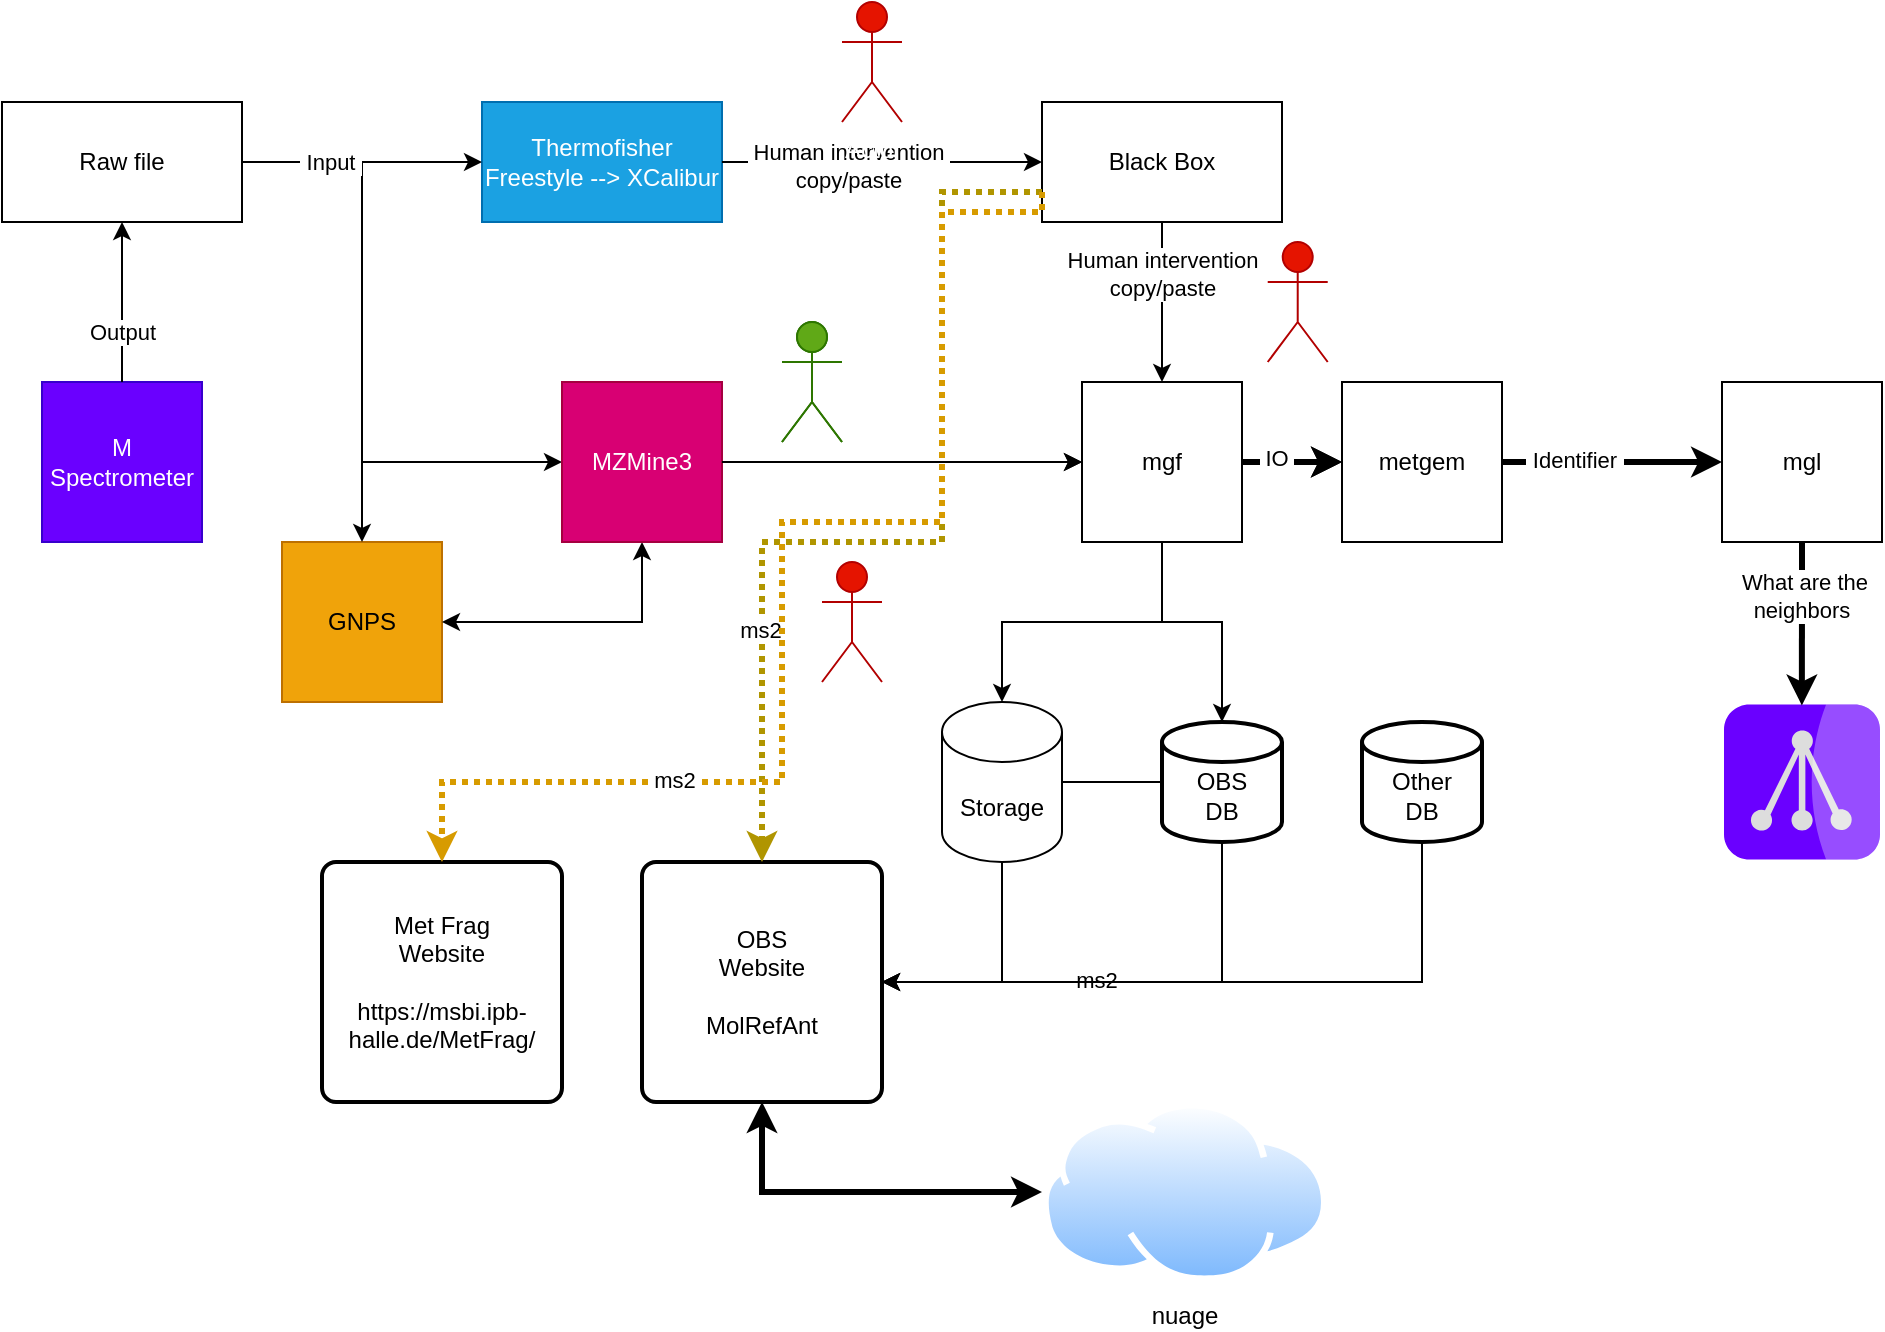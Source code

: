 <mxfile version="20.5.3" type="embed"><diagram id="8NlTprRxcz7c-klF8SXv" name="Page-1"><mxGraphModel dx="717" dy="380" grid="1" gridSize="10" guides="1" tooltips="1" connect="1" arrows="1" fold="1" page="1" pageScale="1" pageWidth="850" pageHeight="1100" math="0" shadow="0"><root><mxCell id="0"/><mxCell id="1" parent="0"/><mxCell id="2" value="M&lt;br&gt;Spectrometer" style="whiteSpace=wrap;html=1;aspect=fixed;fillColor=#6a00ff;fontColor=#ffffff;strokeColor=#3700CC;" parent="1" vertex="1"><mxGeometry x="60" y="200" width="80" height="80" as="geometry"/></mxCell><mxCell id="3" value="MZMine3" style="whiteSpace=wrap;html=1;aspect=fixed;fillColor=#d80073;fontColor=#ffffff;strokeColor=#A50040;" parent="1" vertex="1"><mxGeometry x="320" y="200" width="80" height="80" as="geometry"/></mxCell><mxCell id="4" value="Raw file" style="rounded=0;whiteSpace=wrap;html=1;" parent="1" vertex="1"><mxGeometry x="40" y="60" width="120" height="60" as="geometry"/></mxCell><mxCell id="6" value="" style="edgeStyle=segmentEdgeStyle;endArrow=classic;html=1;rounded=0;exitX=1;exitY=0.5;exitDx=0;exitDy=0;entryX=0;entryY=0.5;entryDx=0;entryDy=0;" parent="1" source="4" target="3" edge="1"><mxGeometry width="50" height="50" relative="1" as="geometry"><mxPoint x="500" y="310" as="sourcePoint"/><mxPoint x="260" y="170" as="targetPoint"/><Array as="points"><mxPoint x="220" y="90"/><mxPoint x="220" y="240"/></Array></mxGeometry></mxCell><mxCell id="7" value="" style="edgeStyle=segmentEdgeStyle;endArrow=classic;html=1;rounded=0;exitX=0.5;exitY=0;exitDx=0;exitDy=0;entryX=0.5;entryY=1;entryDx=0;entryDy=0;" parent="1" source="2" target="4" edge="1"><mxGeometry width="50" height="50" relative="1" as="geometry"><mxPoint x="420" y="340" as="sourcePoint"/><mxPoint x="470" y="290" as="targetPoint"/></mxGeometry></mxCell><mxCell id="16" value="&amp;nbsp;Output&amp;nbsp;" style="edgeLabel;html=1;align=center;verticalAlign=middle;resizable=0;points=[];" parent="7" vertex="1" connectable="0"><mxGeometry x="-0.375" relative="1" as="geometry"><mxPoint as="offset"/></mxGeometry></mxCell><mxCell id="8" value="GNPS" style="whiteSpace=wrap;html=1;aspect=fixed;fillColor=#f0a30a;fontColor=#000000;strokeColor=#BD7000;" parent="1" vertex="1"><mxGeometry x="180" y="280" width="80" height="80" as="geometry"/></mxCell><mxCell id="9" value="" style="edgeStyle=segmentEdgeStyle;endArrow=classic;html=1;rounded=0;exitX=0.5;exitY=1;exitDx=0;exitDy=0;startArrow=classic;startFill=1;entryX=1;entryY=0.5;entryDx=0;entryDy=0;" parent="1" source="3" target="8" edge="1"><mxGeometry width="50" height="50" relative="1" as="geometry"><mxPoint x="420" y="340" as="sourcePoint"/><mxPoint x="220" y="270" as="targetPoint"/><Array as="points"><mxPoint x="360" y="320"/></Array></mxGeometry></mxCell><mxCell id="10" value="Thermofisher&lt;br&gt;Freestyle --&amp;gt; XCalibur" style="rounded=0;whiteSpace=wrap;html=1;fillColor=#1ba1e2;fontColor=#ffffff;strokeColor=#006EAF;" parent="1" vertex="1"><mxGeometry x="280" y="60" width="120" height="60" as="geometry"/></mxCell><mxCell id="11" value="" style="edgeStyle=segmentEdgeStyle;endArrow=classic;html=1;rounded=0;entryX=0;entryY=0.5;entryDx=0;entryDy=0;exitX=1;exitY=0.5;exitDx=0;exitDy=0;" parent="1" source="4" target="10" edge="1"><mxGeometry width="50" height="50" relative="1" as="geometry"><mxPoint x="440" y="210" as="sourcePoint"/><mxPoint x="640" y="355" as="targetPoint"/><Array as="points"><mxPoint x="220" y="90"/><mxPoint x="220" y="90"/></Array></mxGeometry></mxCell><mxCell id="13" value="" style="edgeStyle=segmentEdgeStyle;endArrow=classic;html=1;rounded=0;exitX=1;exitY=0.5;exitDx=0;exitDy=0;entryX=0.5;entryY=0;entryDx=0;entryDy=0;" parent="1" source="4" target="8" edge="1"><mxGeometry width="50" height="50" relative="1" as="geometry"><mxPoint x="290" y="200" as="sourcePoint"/><mxPoint x="180" y="210" as="targetPoint"/><Array as="points"><mxPoint x="220" y="90"/></Array></mxGeometry></mxCell><mxCell id="15" value="&amp;nbsp;Input&amp;nbsp;" style="edgeLabel;html=1;align=center;verticalAlign=middle;resizable=0;points=[];" parent="13" vertex="1" connectable="0"><mxGeometry x="-0.647" relative="1" as="geometry"><mxPoint as="offset"/></mxGeometry></mxCell><mxCell id="17" value="Black Box" style="rounded=0;whiteSpace=wrap;html=1;" parent="1" vertex="1"><mxGeometry x="560" y="60" width="120" height="60" as="geometry"/></mxCell><mxCell id="18" value="" style="edgeStyle=segmentEdgeStyle;endArrow=classic;html=1;rounded=0;entryX=0;entryY=0.5;entryDx=0;entryDy=0;exitX=1;exitY=0.5;exitDx=0;exitDy=0;" parent="1" source="10" target="17" edge="1"><mxGeometry width="50" height="50" relative="1" as="geometry"><mxPoint x="410" y="190" as="sourcePoint"/><mxPoint x="530" y="190" as="targetPoint"/><Array as="points"><mxPoint x="450" y="90"/><mxPoint x="450" y="90"/></Array></mxGeometry></mxCell><mxCell id="19" value="&amp;nbsp;Human intervention&amp;nbsp;&lt;br&gt;copy/paste" style="edgeLabel;html=1;align=center;verticalAlign=middle;resizable=0;points=[];" parent="18" vertex="1" connectable="0"><mxGeometry x="-0.21" y="-2" relative="1" as="geometry"><mxPoint as="offset"/></mxGeometry></mxCell><mxCell id="20" value="mgf" style="whiteSpace=wrap;html=1;aspect=fixed;" parent="1" vertex="1"><mxGeometry x="580" y="200" width="80" height="80" as="geometry"/></mxCell><mxCell id="21" value="" style="edgeStyle=segmentEdgeStyle;endArrow=classic;html=1;rounded=0;exitX=1;exitY=0.5;exitDx=0;exitDy=0;entryX=0;entryY=0.5;entryDx=0;entryDy=0;" parent="1" source="3" target="20" edge="1"><mxGeometry width="50" height="50" relative="1" as="geometry"><mxPoint x="400" y="250" as="sourcePoint"/><mxPoint x="450" y="200" as="targetPoint"/><Array as="points"><mxPoint x="530" y="240"/><mxPoint x="530" y="240"/></Array></mxGeometry></mxCell><mxCell id="22" value="" style="edgeStyle=segmentEdgeStyle;endArrow=classic;html=1;rounded=0;exitX=0.5;exitY=1;exitDx=0;exitDy=0;entryX=0.5;entryY=0;entryDx=0;entryDy=0;" parent="1" source="17" target="20" edge="1"><mxGeometry width="50" height="50" relative="1" as="geometry"><mxPoint x="400" y="290" as="sourcePoint"/><mxPoint x="450" y="240" as="targetPoint"/></mxGeometry></mxCell><mxCell id="26" value="&amp;nbsp;Human intervention&amp;nbsp;&lt;br&gt;copy/paste" style="edgeLabel;html=1;align=center;verticalAlign=middle;resizable=0;points=[];" parent="22" vertex="1" connectable="0"><mxGeometry x="-0.358" relative="1" as="geometry"><mxPoint as="offset"/></mxGeometry></mxCell><mxCell id="23" value="Storage" style="shape=cylinder3;whiteSpace=wrap;html=1;boundedLbl=1;backgroundOutline=1;size=15;" parent="1" vertex="1"><mxGeometry x="510" y="360" width="60" height="80" as="geometry"/></mxCell><mxCell id="25" value="&lt;br&gt;OBS&lt;br&gt;DB" style="strokeWidth=2;html=1;shape=mxgraph.flowchart.database;whiteSpace=wrap;" parent="1" vertex="1"><mxGeometry x="620" y="370" width="60" height="60" as="geometry"/></mxCell><mxCell id="27" value="OBS&lt;br&gt;Website&lt;br&gt;&lt;br&gt;MolRefAnt" style="rounded=1;whiteSpace=wrap;html=1;absoluteArcSize=1;arcSize=14;strokeWidth=2;" parent="1" vertex="1"><mxGeometry x="360" y="440" width="120" height="120" as="geometry"/></mxCell><mxCell id="28" value="" style="edgeStyle=segmentEdgeStyle;endArrow=classic;html=1;rounded=0;exitX=0.5;exitY=1;exitDx=0;exitDy=0;entryX=0.5;entryY=0;entryDx=0;entryDy=0;entryPerimeter=0;" parent="1" source="20" target="23" edge="1"><mxGeometry width="50" height="50" relative="1" as="geometry"><mxPoint x="280" y="390" as="sourcePoint"/><mxPoint x="330" y="340" as="targetPoint"/><Array as="points"><mxPoint x="620" y="320"/><mxPoint x="540" y="320"/></Array></mxGeometry></mxCell><mxCell id="29" value="" style="edgeStyle=segmentEdgeStyle;endArrow=classic;html=1;rounded=0;exitX=0.5;exitY=1;exitDx=0;exitDy=0;entryX=0.5;entryY=0;entryDx=0;entryDy=0;entryPerimeter=0;" parent="1" source="20" target="25" edge="1"><mxGeometry width="50" height="50" relative="1" as="geometry"><mxPoint x="280" y="390" as="sourcePoint"/><mxPoint x="330" y="340" as="targetPoint"/><Array as="points"><mxPoint x="620" y="320"/><mxPoint x="650" y="320"/></Array></mxGeometry></mxCell><mxCell id="30" value="&lt;br&gt;Other&lt;br&gt;DB" style="strokeWidth=2;html=1;shape=mxgraph.flowchart.database;whiteSpace=wrap;" parent="1" vertex="1"><mxGeometry x="720" y="370" width="60" height="60" as="geometry"/></mxCell><mxCell id="31" value="" style="edgeStyle=segmentEdgeStyle;endArrow=classic;html=1;rounded=0;exitX=0.5;exitY=1;exitDx=0;exitDy=0;entryX=1;entryY=0.5;entryDx=0;entryDy=0;exitPerimeter=0;" parent="1" source="23" target="27" edge="1"><mxGeometry width="50" height="50" relative="1" as="geometry"><mxPoint x="630" y="442" as="sourcePoint"/><mxPoint x="550" y="522" as="targetPoint"/><Array as="points"><mxPoint x="540" y="500"/></Array></mxGeometry></mxCell><mxCell id="32" value="" style="edgeStyle=segmentEdgeStyle;endArrow=classic;html=1;rounded=0;exitX=0.5;exitY=1;exitDx=0;exitDy=0;entryX=1;entryY=0.5;entryDx=0;entryDy=0;exitPerimeter=0;" parent="1" source="25" target="27" edge="1"><mxGeometry width="50" height="50" relative="1" as="geometry"><mxPoint x="630" y="442" as="sourcePoint"/><mxPoint x="660" y="522" as="targetPoint"/><Array as="points"><mxPoint x="650" y="500"/></Array></mxGeometry></mxCell><mxCell id="37" value="ms2" style="edgeLabel;html=1;align=center;verticalAlign=middle;resizable=0;points=[];" parent="32" vertex="1" connectable="0"><mxGeometry x="0.112" y="-1" relative="1" as="geometry"><mxPoint as="offset"/></mxGeometry></mxCell><mxCell id="33" value="" style="edgeStyle=segmentEdgeStyle;endArrow=none;html=1;rounded=0;exitX=1;exitY=0.5;exitDx=0;exitDy=0;exitPerimeter=0;entryX=0;entryY=0.5;entryDx=0;entryDy=0;entryPerimeter=0;endFill=0;" parent="1" source="23" target="25" edge="1"><mxGeometry width="50" height="50" relative="1" as="geometry"><mxPoint x="280" y="380" as="sourcePoint"/><mxPoint x="330" y="330" as="targetPoint"/></mxGeometry></mxCell><mxCell id="34" value="" style="edgeStyle=segmentEdgeStyle;endArrow=classic;html=1;rounded=0;exitX=0.5;exitY=1;exitDx=0;exitDy=0;exitPerimeter=0;entryX=1;entryY=0.5;entryDx=0;entryDy=0;" parent="1" source="30" target="27" edge="1"><mxGeometry width="50" height="50" relative="1" as="geometry"><mxPoint x="660" y="440" as="sourcePoint"/><mxPoint x="480" y="500" as="targetPoint"/><Array as="points"><mxPoint x="750" y="500"/></Array></mxGeometry></mxCell><mxCell id="35" value="" style="edgeStyle=segmentEdgeStyle;endArrow=classic;html=1;rounded=0;exitX=0;exitY=0.75;exitDx=0;exitDy=0;entryX=0.5;entryY=0;entryDx=0;entryDy=0;fillColor=#e3c800;strokeColor=#B09500;strokeWidth=3;dashed=1;dashPattern=1 1;" parent="1" source="17" target="27" edge="1"><mxGeometry width="50" height="50" relative="1" as="geometry"><mxPoint x="440" y="390" as="sourcePoint"/><mxPoint x="490" y="340" as="targetPoint"/><Array as="points"><mxPoint x="510" y="105"/><mxPoint x="510" y="280"/><mxPoint x="420" y="280"/></Array></mxGeometry></mxCell><mxCell id="36" value="ms2" style="edgeLabel;html=1;align=center;verticalAlign=middle;resizable=0;points=[];" parent="35" vertex="1" connectable="0"><mxGeometry x="0.509" y="-1" relative="1" as="geometry"><mxPoint as="offset"/></mxGeometry></mxCell><mxCell id="38" value="Met Frag&lt;br&gt;Website&lt;br&gt;&lt;br&gt;https://msbi.ipb-halle.de/MetFrag/" style="rounded=1;whiteSpace=wrap;html=1;absoluteArcSize=1;arcSize=14;strokeWidth=2;" parent="1" vertex="1"><mxGeometry x="200" y="440" width="120" height="120" as="geometry"/></mxCell><mxCell id="39" value="" style="edgeStyle=segmentEdgeStyle;endArrow=classic;html=1;rounded=0;exitX=0;exitY=0.75;exitDx=0;exitDy=0;entryX=0.5;entryY=0;entryDx=0;entryDy=0;fillColor=#ffcd28;strokeColor=#d79b00;strokeWidth=3;dashed=1;dashPattern=1 1;gradientColor=#ffa500;" parent="1" source="17" target="38" edge="1"><mxGeometry width="50" height="50" relative="1" as="geometry"><mxPoint x="570" y="115" as="sourcePoint"/><mxPoint x="430" y="450" as="targetPoint"/><Array as="points"><mxPoint x="560" y="115"/><mxPoint x="510" y="115"/><mxPoint x="510" y="270"/><mxPoint x="430" y="270"/><mxPoint x="430" y="400"/><mxPoint x="260" y="400"/></Array></mxGeometry></mxCell><mxCell id="40" value="ms2" style="edgeLabel;html=1;align=center;verticalAlign=middle;resizable=0;points=[];" parent="39" vertex="1" connectable="0"><mxGeometry x="0.509" y="-1" relative="1" as="geometry"><mxPoint as="offset"/></mxGeometry></mxCell><mxCell id="41" value="nuage" style="aspect=fixed;perimeter=ellipsePerimeter;html=1;align=center;shadow=0;dashed=0;spacingTop=3;image;image=img/lib/active_directory/internet_cloud.svg;" parent="1" vertex="1"><mxGeometry x="560" y="560" width="142.86" height="90" as="geometry"/></mxCell><mxCell id="42" value="" style="edgeStyle=segmentEdgeStyle;endArrow=classic;html=1;rounded=0;strokeWidth=3;exitX=0.5;exitY=1;exitDx=0;exitDy=0;entryX=0;entryY=0.5;entryDx=0;entryDy=0;startArrow=classic;startFill=1;" parent="1" source="27" target="41" edge="1"><mxGeometry width="50" height="50" relative="1" as="geometry"><mxPoint x="360" y="520" as="sourcePoint"/><mxPoint x="410" y="470" as="targetPoint"/><Array as="points"><mxPoint x="420" y="605"/></Array></mxGeometry></mxCell><mxCell id="43" value="mgl" style="whiteSpace=wrap;html=1;aspect=fixed;" parent="1" vertex="1"><mxGeometry x="900" y="200" width="80" height="80" as="geometry"/></mxCell><mxCell id="44" value="metgem" style="whiteSpace=wrap;html=1;aspect=fixed;" parent="1" vertex="1"><mxGeometry x="710" y="200" width="80" height="80" as="geometry"/></mxCell><mxCell id="45" value="" style="edgeStyle=segmentEdgeStyle;endArrow=classic;html=1;rounded=0;strokeWidth=3;exitX=1;exitY=0.5;exitDx=0;exitDy=0;entryX=0;entryY=0.5;entryDx=0;entryDy=0;" parent="1" source="20" target="44" edge="1"><mxGeometry width="50" height="50" relative="1" as="geometry"><mxPoint x="630" y="340" as="sourcePoint"/><mxPoint x="680" y="290" as="targetPoint"/></mxGeometry></mxCell><mxCell id="51" value="&amp;nbsp;IO&amp;nbsp;" style="edgeLabel;html=1;align=center;verticalAlign=middle;resizable=0;points=[];" parent="45" vertex="1" connectable="0"><mxGeometry x="-0.328" y="2" relative="1" as="geometry"><mxPoint as="offset"/></mxGeometry></mxCell><mxCell id="46" value="" style="edgeStyle=segmentEdgeStyle;endArrow=classic;html=1;rounded=0;strokeWidth=3;exitX=1;exitY=0.5;exitDx=0;exitDy=0;entryX=0;entryY=0.5;entryDx=0;entryDy=0;" parent="1" source="44" target="43" edge="1"><mxGeometry width="50" height="50" relative="1" as="geometry"><mxPoint x="670" y="250" as="sourcePoint"/><mxPoint x="720" y="250" as="targetPoint"/></mxGeometry></mxCell><mxCell id="50" value="&amp;nbsp;Identifier&amp;nbsp;" style="edgeLabel;html=1;align=center;verticalAlign=middle;resizable=0;points=[];" parent="46" vertex="1" connectable="0"><mxGeometry x="-0.343" y="1" relative="1" as="geometry"><mxPoint as="offset"/></mxGeometry></mxCell><mxCell id="47" value="Actor" style="shape=umlActor;verticalLabelPosition=bottom;verticalAlign=top;html=1;outlineConnect=0;fillColor=#e51400;fontColor=#ffffff;strokeColor=#B20000;" parent="1" vertex="1"><mxGeometry x="672.86" y="130" width="30" height="60" as="geometry"/></mxCell><mxCell id="48" value="Actor" style="shape=umlActor;verticalLabelPosition=bottom;verticalAlign=top;html=1;outlineConnect=0;fillColor=#e51400;fontColor=#ffffff;strokeColor=#B20000;" parent="1" vertex="1"><mxGeometry x="460" y="10" width="30" height="60" as="geometry"/></mxCell><mxCell id="49" value="Actor" style="shape=umlActor;verticalLabelPosition=bottom;verticalAlign=top;html=1;outlineConnect=0;fillColor=#e51400;fontColor=#ffffff;strokeColor=#B20000;" parent="1" vertex="1"><mxGeometry x="450" y="290" width="30" height="60" as="geometry"/></mxCell><mxCell id="52" value="" style="verticalLabelPosition=bottom;sketch=0;aspect=fixed;html=1;verticalAlign=top;strokeColor=#3700CC;align=center;outlineConnect=0;shape=mxgraph.citrix.role_appcontroller;fillColor=#6a00ff;gradientDirection=south;rotation=90;fontColor=#ffffff;" parent="1" vertex="1"><mxGeometry x="901" y="361" width="78" height="78" as="geometry"/></mxCell><mxCell id="53" value="" style="edgeStyle=segmentEdgeStyle;endArrow=classic;html=1;rounded=0;strokeWidth=3;exitX=0.5;exitY=1;exitDx=0;exitDy=0;entryX=0.009;entryY=0.501;entryDx=0;entryDy=0;entryPerimeter=0;" parent="1" source="43" target="52" edge="1"><mxGeometry width="50" height="50" relative="1" as="geometry"><mxPoint x="800" y="250" as="sourcePoint"/><mxPoint x="910" y="250" as="targetPoint"/></mxGeometry></mxCell><mxCell id="54" value="What are the&lt;br&gt;neighbors&amp;nbsp;" style="edgeLabel;html=1;align=center;verticalAlign=middle;resizable=0;points=[];" parent="53" vertex="1" connectable="0"><mxGeometry x="-0.343" y="1" relative="1" as="geometry"><mxPoint as="offset"/></mxGeometry></mxCell><mxCell id="55" value="Actor" style="shape=umlActor;verticalLabelPosition=bottom;verticalAlign=top;html=1;outlineConnect=0;fillColor=#60a917;fontColor=#ffffff;strokeColor=#2D7600;" parent="1" vertex="1"><mxGeometry x="430" y="170" width="30" height="60" as="geometry"/></mxCell><mxCell id="58" value="MZMine3" style="whiteSpace=wrap;html=1;aspect=fixed;fillColor=#d80073;fontColor=#ffffff;strokeColor=#A50040;" vertex="1" parent="1"><mxGeometry x="320" y="200" width="80" height="80" as="geometry"/></mxCell><mxCell id="59" value="Actor" style="shape=umlActor;verticalLabelPosition=bottom;verticalAlign=top;html=1;outlineConnect=0;fillColor=#60a917;fontColor=#ffffff;strokeColor=#2D7600;" vertex="1" parent="1"><mxGeometry x="430" y="170" width="30" height="60" as="geometry"/></mxCell><mxCell id="60" value="" style="edgeStyle=segmentEdgeStyle;endArrow=classic;html=1;rounded=0;exitX=1;exitY=0.5;exitDx=0;exitDy=0;entryX=0;entryY=0.5;entryDx=0;entryDy=0;" edge="1" source="58" target="61" parent="1"><mxGeometry width="50" height="50" relative="1" as="geometry"><mxPoint x="400" y="250" as="sourcePoint"/><mxPoint x="450" y="200" as="targetPoint"/><Array as="points"><mxPoint x="530" y="240"/><mxPoint x="530" y="240"/></Array></mxGeometry></mxCell><mxCell id="61" value="mgf" style="whiteSpace=wrap;html=1;aspect=fixed;" vertex="1" parent="1"><mxGeometry x="580" y="200" width="80" height="80" as="geometry"/></mxCell><mxCell id="62" value="" style="edgeStyle=segmentEdgeStyle;endArrow=classic;html=1;rounded=0;strokeWidth=3;exitX=1;exitY=0.5;exitDx=0;exitDy=0;entryX=0;entryY=0.5;entryDx=0;entryDy=0;" edge="1" source="61" parent="1"><mxGeometry width="50" height="50" relative="1" as="geometry"><mxPoint x="630" y="340" as="sourcePoint"/><mxPoint x="710" y="240" as="targetPoint"/></mxGeometry></mxCell><mxCell id="63" value="&amp;nbsp;IO&amp;nbsp;" style="edgeLabel;html=1;align=center;verticalAlign=middle;resizable=0;points=[];" vertex="1" connectable="0" parent="62"><mxGeometry x="-0.328" y="2" relative="1" as="geometry"><mxPoint as="offset"/></mxGeometry></mxCell></root></mxGraphModel></diagram></mxfile>